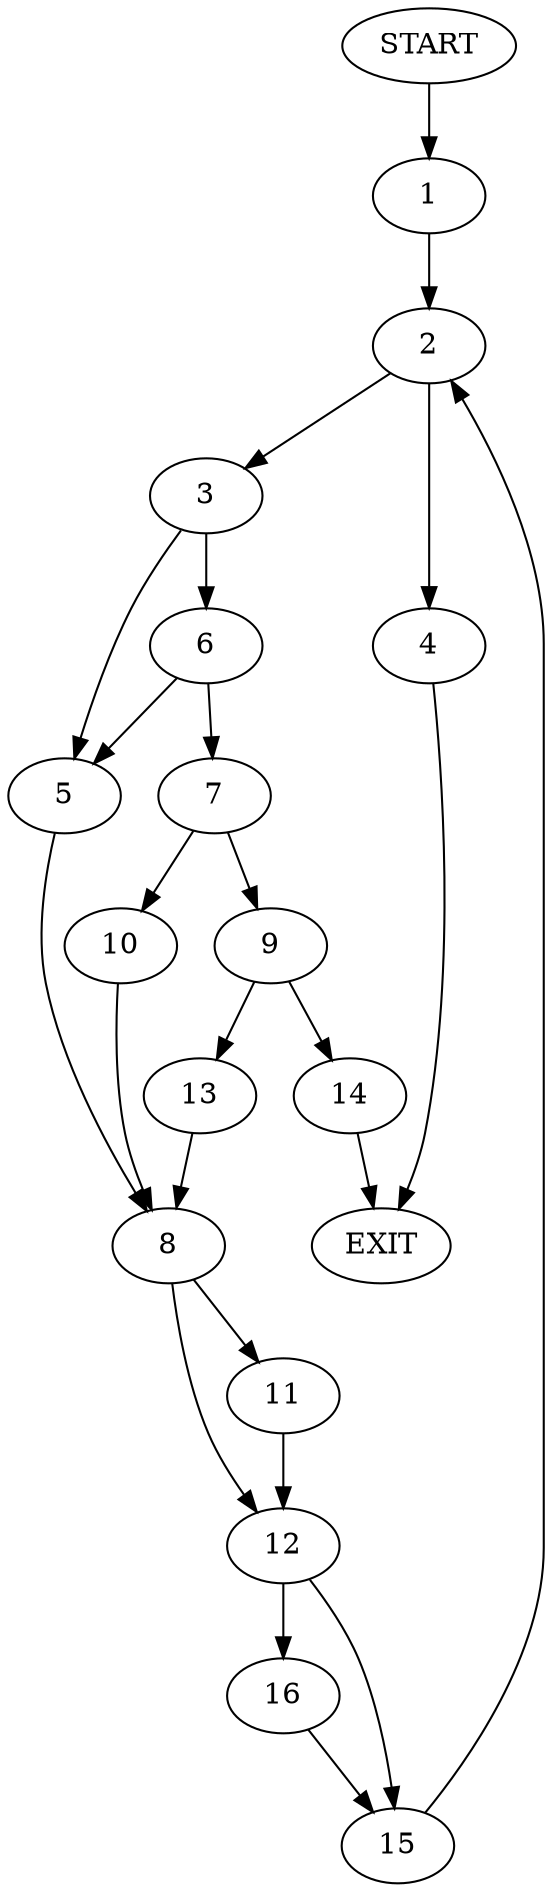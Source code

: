 digraph {
0 [label="START"]
17 [label="EXIT"]
0 -> 1
1 -> 2
2 -> 3
2 -> 4
3 -> 5
3 -> 6
4 -> 17
6 -> 7
6 -> 5
5 -> 8
7 -> 9
7 -> 10
8 -> 11
8 -> 12
10 -> 8
9 -> 13
9 -> 14
13 -> 8
14 -> 17
11 -> 12
12 -> 15
12 -> 16
15 -> 2
16 -> 15
}
